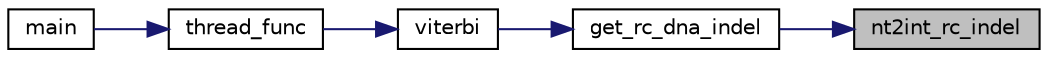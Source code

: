 digraph "nt2int_rc_indel"
{
 // LATEX_PDF_SIZE
  edge [fontname="Helvetica",fontsize="10",labelfontname="Helvetica",labelfontsize="10"];
  node [fontname="Helvetica",fontsize="10",shape=record];
  rankdir="RL";
  Node1 [label="nt2int_rc_indel",height=0.2,width=0.4,color="black", fillcolor="grey75", style="filled", fontcolor="black",tooltip=" "];
  Node1 -> Node2 [dir="back",color="midnightblue",fontsize="10",style="solid",fontname="Helvetica"];
  Node2 [label="get_rc_dna_indel",height=0.2,width=0.4,color="black", fillcolor="white", style="filled",URL="$util__lib_8c.html#ace3dceb07b9556e404f8eedde73e4d61",tooltip=" "];
  Node2 -> Node3 [dir="back",color="midnightblue",fontsize="10",style="solid",fontname="Helvetica"];
  Node3 [label="viterbi",height=0.2,width=0.4,color="black", fillcolor="white", style="filled",URL="$hmm__lib_8c.html#a66a36ec378618afca39e44147b742270",tooltip=" "];
  Node3 -> Node4 [dir="back",color="midnightblue",fontsize="10",style="solid",fontname="Helvetica"];
  Node4 [label="thread_func",height=0.2,width=0.4,color="black", fillcolor="white", style="filled",URL="$run__hmm_8c.html#ae686d5c06520e747df43d8f28e814962",tooltip=" "];
  Node4 -> Node5 [dir="back",color="midnightblue",fontsize="10",style="solid",fontname="Helvetica"];
  Node5 [label="main",height=0.2,width=0.4,color="black", fillcolor="white", style="filled",URL="$run__hmm_8c.html#a3c04138a5bfe5d72780bb7e82a18e627",tooltip=" "];
}
